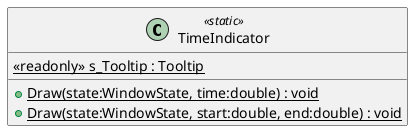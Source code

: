 @startuml
class TimeIndicator <<static>> {
    {static} <<readonly>> s_Tooltip : Tooltip
    + {static} Draw(state:WindowState, time:double) : void
    + {static} Draw(state:WindowState, start:double, end:double) : void
}
@enduml
